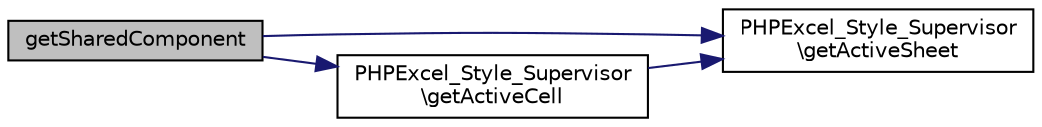digraph "getSharedComponent"
{
  edge [fontname="Helvetica",fontsize="10",labelfontname="Helvetica",labelfontsize="10"];
  node [fontname="Helvetica",fontsize="10",shape=record];
  rankdir="LR";
  Node81 [label="getSharedComponent",height=0.2,width=0.4,color="black", fillcolor="grey75", style="filled", fontcolor="black"];
  Node81 -> Node82 [color="midnightblue",fontsize="10",style="solid",fontname="Helvetica"];
  Node82 [label="PHPExcel_Style_Supervisor\l\\getActiveSheet",height=0.2,width=0.4,color="black", fillcolor="white", style="filled",URL="$class_p_h_p_excel___style___supervisor.html#aec8f52691db1a69bb76b089bdae0c8e6"];
  Node81 -> Node83 [color="midnightblue",fontsize="10",style="solid",fontname="Helvetica"];
  Node83 [label="PHPExcel_Style_Supervisor\l\\getActiveCell",height=0.2,width=0.4,color="black", fillcolor="white", style="filled",URL="$class_p_h_p_excel___style___supervisor.html#aab4a3a7e448da9f1b47950783f6fa84f"];
  Node83 -> Node82 [color="midnightblue",fontsize="10",style="solid",fontname="Helvetica"];
}
